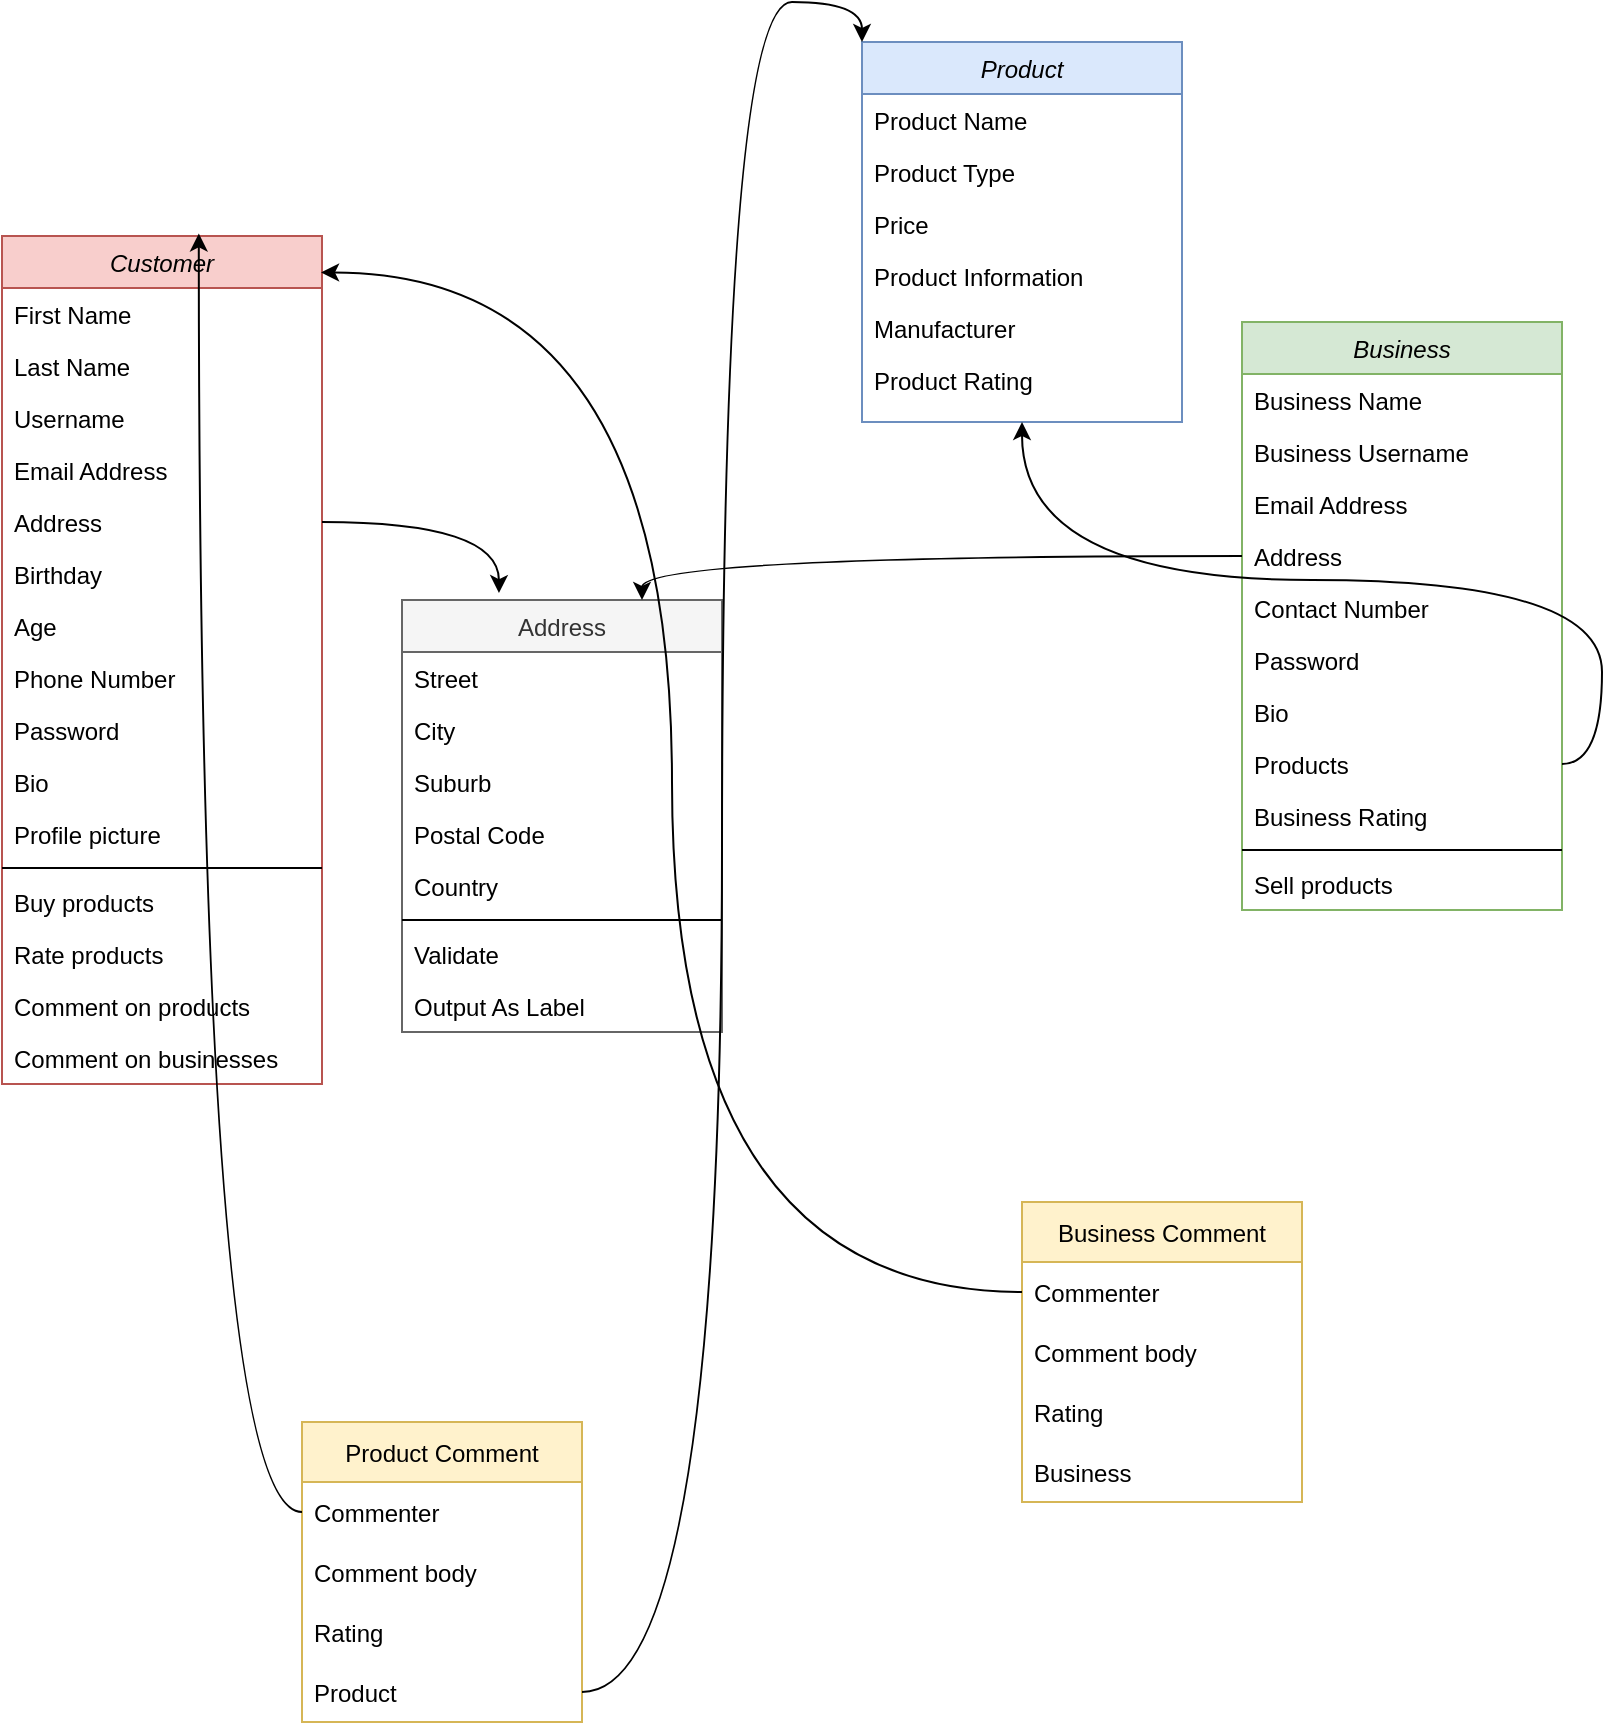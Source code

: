 <mxfile version="16.5.1" type="device"><diagram id="C5RBs43oDa-KdzZeNtuy" name="Page-1"><mxGraphModel dx="830" dy="513" grid="1" gridSize="10" guides="1" tooltips="1" connect="1" arrows="1" fold="1" page="1" pageScale="1" pageWidth="827" pageHeight="1169" math="0" shadow="0"><root><mxCell id="WIyWlLk6GJQsqaUBKTNV-0"/><mxCell id="WIyWlLk6GJQsqaUBKTNV-1" parent="WIyWlLk6GJQsqaUBKTNV-0"/><mxCell id="MUc89TN180fj3ljXWCAl-0" value="Customer" style="swimlane;fontStyle=2;align=center;verticalAlign=top;childLayout=stackLayout;horizontal=1;startSize=26;horizontalStack=0;resizeParent=1;resizeLast=0;collapsible=1;marginBottom=0;rounded=0;shadow=0;strokeWidth=1;fillColor=#f8cecc;strokeColor=#b85450;" parent="WIyWlLk6GJQsqaUBKTNV-1" vertex="1"><mxGeometry x="20" y="187" width="160" height="424" as="geometry"><mxRectangle x="230" y="140" width="160" height="26" as="alternateBounds"/></mxGeometry></mxCell><mxCell id="MUc89TN180fj3ljXWCAl-1" value="First Name" style="text;align=left;verticalAlign=top;spacingLeft=4;spacingRight=4;overflow=hidden;rotatable=0;points=[[0,0.5],[1,0.5]];portConstraint=eastwest;" parent="MUc89TN180fj3ljXWCAl-0" vertex="1"><mxGeometry y="26" width="160" height="26" as="geometry"/></mxCell><mxCell id="MUc89TN180fj3ljXWCAl-2" value="Last Name" style="text;align=left;verticalAlign=top;spacingLeft=4;spacingRight=4;overflow=hidden;rotatable=0;points=[[0,0.5],[1,0.5]];portConstraint=eastwest;rounded=0;shadow=0;html=0;" parent="MUc89TN180fj3ljXWCAl-0" vertex="1"><mxGeometry y="52" width="160" height="26" as="geometry"/></mxCell><mxCell id="MUc89TN180fj3ljXWCAl-21" value="Username" style="text;align=left;verticalAlign=top;spacingLeft=4;spacingRight=4;overflow=hidden;rotatable=0;points=[[0,0.5],[1,0.5]];portConstraint=eastwest;" parent="MUc89TN180fj3ljXWCAl-0" vertex="1"><mxGeometry y="78" width="160" height="26" as="geometry"/></mxCell><mxCell id="MUc89TN180fj3ljXWCAl-3" value="Email Address" style="text;align=left;verticalAlign=top;spacingLeft=4;spacingRight=4;overflow=hidden;rotatable=0;points=[[0,0.5],[1,0.5]];portConstraint=eastwest;rounded=0;shadow=0;html=0;" parent="MUc89TN180fj3ljXWCAl-0" vertex="1"><mxGeometry y="104" width="160" height="26" as="geometry"/></mxCell><mxCell id="MUc89TN180fj3ljXWCAl-36" value="Address" style="text;align=left;verticalAlign=top;spacingLeft=4;spacingRight=4;overflow=hidden;rotatable=0;points=[[0,0.5],[1,0.5]];portConstraint=eastwest;rounded=0;shadow=0;html=0;" parent="MUc89TN180fj3ljXWCAl-0" vertex="1"><mxGeometry y="130" width="160" height="26" as="geometry"/></mxCell><mxCell id="MUc89TN180fj3ljXWCAl-18" value="Birthday" style="text;align=left;verticalAlign=top;spacingLeft=4;spacingRight=4;overflow=hidden;rotatable=0;points=[[0,0.5],[1,0.5]];portConstraint=eastwest;rounded=0;shadow=0;html=0;" parent="MUc89TN180fj3ljXWCAl-0" vertex="1"><mxGeometry y="156" width="160" height="26" as="geometry"/></mxCell><mxCell id="MUc89TN180fj3ljXWCAl-19" value="Age" style="text;align=left;verticalAlign=top;spacingLeft=4;spacingRight=4;overflow=hidden;rotatable=0;points=[[0,0.5],[1,0.5]];portConstraint=eastwest;rounded=0;shadow=0;html=0;" parent="MUc89TN180fj3ljXWCAl-0" vertex="1"><mxGeometry y="182" width="160" height="26" as="geometry"/></mxCell><mxCell id="MUc89TN180fj3ljXWCAl-8" value="Phone Number" style="text;align=left;verticalAlign=top;spacingLeft=4;spacingRight=4;overflow=hidden;rotatable=0;points=[[0,0.5],[1,0.5]];portConstraint=eastwest;rounded=0;shadow=0;html=0;" parent="MUc89TN180fj3ljXWCAl-0" vertex="1"><mxGeometry y="208" width="160" height="26" as="geometry"/></mxCell><mxCell id="MUc89TN180fj3ljXWCAl-9" value="Password" style="text;align=left;verticalAlign=top;spacingLeft=4;spacingRight=4;overflow=hidden;rotatable=0;points=[[0,0.5],[1,0.5]];portConstraint=eastwest;rounded=0;shadow=0;html=0;" parent="MUc89TN180fj3ljXWCAl-0" vertex="1"><mxGeometry y="234" width="160" height="26" as="geometry"/></mxCell><mxCell id="MUc89TN180fj3ljXWCAl-34" value="Bio" style="text;align=left;verticalAlign=top;spacingLeft=4;spacingRight=4;overflow=hidden;rotatable=0;points=[[0,0.5],[1,0.5]];portConstraint=eastwest;rounded=0;shadow=0;html=0;" parent="MUc89TN180fj3ljXWCAl-0" vertex="1"><mxGeometry y="260" width="160" height="26" as="geometry"/></mxCell><mxCell id="cQiAiKJfY5Lns8aHGsxg-24" value="Profile picture" style="text;align=left;verticalAlign=top;spacingLeft=4;spacingRight=4;overflow=hidden;rotatable=0;points=[[0,0.5],[1,0.5]];portConstraint=eastwest;rounded=0;shadow=0;html=0;" vertex="1" parent="MUc89TN180fj3ljXWCAl-0"><mxGeometry y="286" width="160" height="26" as="geometry"/></mxCell><mxCell id="MUc89TN180fj3ljXWCAl-4" value="" style="line;html=1;strokeWidth=1;align=left;verticalAlign=middle;spacingTop=-1;spacingLeft=3;spacingRight=3;rotatable=0;labelPosition=right;points=[];portConstraint=eastwest;" parent="MUc89TN180fj3ljXWCAl-0" vertex="1"><mxGeometry y="312" width="160" height="8" as="geometry"/></mxCell><mxCell id="MUc89TN180fj3ljXWCAl-5" value="Buy products" style="text;align=left;verticalAlign=top;spacingLeft=4;spacingRight=4;overflow=hidden;rotatable=0;points=[[0,0.5],[1,0.5]];portConstraint=eastwest;" parent="MUc89TN180fj3ljXWCAl-0" vertex="1"><mxGeometry y="320" width="160" height="26" as="geometry"/></mxCell><mxCell id="AEhf1OA7F3vd2qkvHGCH-1" value="Rate products" style="text;align=left;verticalAlign=top;spacingLeft=4;spacingRight=4;overflow=hidden;rotatable=0;points=[[0,0.5],[1,0.5]];portConstraint=eastwest;" parent="MUc89TN180fj3ljXWCAl-0" vertex="1"><mxGeometry y="346" width="160" height="26" as="geometry"/></mxCell><mxCell id="cQiAiKJfY5Lns8aHGsxg-0" value="Comment on products" style="text;align=left;verticalAlign=top;spacingLeft=4;spacingRight=4;overflow=hidden;rotatable=0;points=[[0,0.5],[1,0.5]];portConstraint=eastwest;" vertex="1" parent="MUc89TN180fj3ljXWCAl-0"><mxGeometry y="372" width="160" height="26" as="geometry"/></mxCell><mxCell id="cQiAiKJfY5Lns8aHGsxg-1" value="Comment on businesses" style="text;align=left;verticalAlign=top;spacingLeft=4;spacingRight=4;overflow=hidden;rotatable=0;points=[[0,0.5],[1,0.5]];portConstraint=eastwest;" vertex="1" parent="MUc89TN180fj3ljXWCAl-0"><mxGeometry y="398" width="160" height="26" as="geometry"/></mxCell><mxCell id="MUc89TN180fj3ljXWCAl-10" value="Business" style="swimlane;fontStyle=2;align=center;verticalAlign=top;childLayout=stackLayout;horizontal=1;startSize=26;horizontalStack=0;resizeParent=1;resizeLast=0;collapsible=1;marginBottom=0;rounded=0;shadow=0;strokeWidth=1;fillColor=#d5e8d4;strokeColor=#82b366;" parent="WIyWlLk6GJQsqaUBKTNV-1" vertex="1"><mxGeometry x="640" y="230" width="160" height="294" as="geometry"><mxRectangle x="230" y="140" width="160" height="26" as="alternateBounds"/></mxGeometry></mxCell><mxCell id="MUc89TN180fj3ljXWCAl-11" value="Business Name" style="text;align=left;verticalAlign=top;spacingLeft=4;spacingRight=4;overflow=hidden;rotatable=0;points=[[0,0.5],[1,0.5]];portConstraint=eastwest;" parent="MUc89TN180fj3ljXWCAl-10" vertex="1"><mxGeometry y="26" width="160" height="26" as="geometry"/></mxCell><mxCell id="MUc89TN180fj3ljXWCAl-22" value="Business Username" style="text;align=left;verticalAlign=top;spacingLeft=4;spacingRight=4;overflow=hidden;rotatable=0;points=[[0,0.5],[1,0.5]];portConstraint=eastwest;rounded=0;shadow=0;html=0;" parent="MUc89TN180fj3ljXWCAl-10" vertex="1"><mxGeometry y="52" width="160" height="26" as="geometry"/></mxCell><mxCell id="MUc89TN180fj3ljXWCAl-13" value="Email Address" style="text;align=left;verticalAlign=top;spacingLeft=4;spacingRight=4;overflow=hidden;rotatable=0;points=[[0,0.5],[1,0.5]];portConstraint=eastwest;rounded=0;shadow=0;html=0;" parent="MUc89TN180fj3ljXWCAl-10" vertex="1"><mxGeometry y="78" width="160" height="26" as="geometry"/></mxCell><mxCell id="MUc89TN180fj3ljXWCAl-47" value="Address" style="text;align=left;verticalAlign=top;spacingLeft=4;spacingRight=4;overflow=hidden;rotatable=0;points=[[0,0.5],[1,0.5]];portConstraint=eastwest;rounded=0;shadow=0;html=0;" parent="MUc89TN180fj3ljXWCAl-10" vertex="1"><mxGeometry y="104" width="160" height="26" as="geometry"/></mxCell><mxCell id="MUc89TN180fj3ljXWCAl-14" value="Contact Number" style="text;align=left;verticalAlign=top;spacingLeft=4;spacingRight=4;overflow=hidden;rotatable=0;points=[[0,0.5],[1,0.5]];portConstraint=eastwest;rounded=0;shadow=0;html=0;" parent="MUc89TN180fj3ljXWCAl-10" vertex="1"><mxGeometry y="130" width="160" height="26" as="geometry"/></mxCell><mxCell id="MUc89TN180fj3ljXWCAl-20" value="Password" style="text;align=left;verticalAlign=top;spacingLeft=4;spacingRight=4;overflow=hidden;rotatable=0;points=[[0,0.5],[1,0.5]];portConstraint=eastwest;rounded=0;shadow=0;html=0;" parent="MUc89TN180fj3ljXWCAl-10" vertex="1"><mxGeometry y="156" width="160" height="26" as="geometry"/></mxCell><mxCell id="MUc89TN180fj3ljXWCAl-15" value="Bio" style="text;align=left;verticalAlign=top;spacingLeft=4;spacingRight=4;overflow=hidden;rotatable=0;points=[[0,0.5],[1,0.5]];portConstraint=eastwest;rounded=0;shadow=0;html=0;" parent="MUc89TN180fj3ljXWCAl-10" vertex="1"><mxGeometry y="182" width="160" height="26" as="geometry"/></mxCell><mxCell id="MUc89TN180fj3ljXWCAl-35" value="Products" style="text;align=left;verticalAlign=top;spacingLeft=4;spacingRight=4;overflow=hidden;rotatable=0;points=[[0,0.5],[1,0.5]];portConstraint=eastwest;rounded=0;shadow=0;html=0;" parent="MUc89TN180fj3ljXWCAl-10" vertex="1"><mxGeometry y="208" width="160" height="26" as="geometry"/></mxCell><mxCell id="AEhf1OA7F3vd2qkvHGCH-2" value="Business Rating" style="text;align=left;verticalAlign=top;spacingLeft=4;spacingRight=4;overflow=hidden;rotatable=0;points=[[0,0.5],[1,0.5]];portConstraint=eastwest;rounded=0;shadow=0;html=0;" parent="MUc89TN180fj3ljXWCAl-10" vertex="1"><mxGeometry y="234" width="160" height="26" as="geometry"/></mxCell><mxCell id="MUc89TN180fj3ljXWCAl-16" value="" style="line;html=1;strokeWidth=1;align=left;verticalAlign=middle;spacingTop=-1;spacingLeft=3;spacingRight=3;rotatable=0;labelPosition=right;points=[];portConstraint=eastwest;" parent="MUc89TN180fj3ljXWCAl-10" vertex="1"><mxGeometry y="260" width="160" height="8" as="geometry"/></mxCell><mxCell id="MUc89TN180fj3ljXWCAl-17" value="Sell products" style="text;align=left;verticalAlign=top;spacingLeft=4;spacingRight=4;overflow=hidden;rotatable=0;points=[[0,0.5],[1,0.5]];portConstraint=eastwest;" parent="MUc89TN180fj3ljXWCAl-10" vertex="1"><mxGeometry y="268" width="160" height="26" as="geometry"/></mxCell><mxCell id="MUc89TN180fj3ljXWCAl-24" value="Product" style="swimlane;fontStyle=2;align=center;verticalAlign=top;childLayout=stackLayout;horizontal=1;startSize=26;horizontalStack=0;resizeParent=1;resizeLast=0;collapsible=1;marginBottom=0;rounded=0;shadow=0;strokeWidth=1;fillColor=#dae8fc;strokeColor=#6c8ebf;" parent="WIyWlLk6GJQsqaUBKTNV-1" vertex="1"><mxGeometry x="450" y="90" width="160" height="190" as="geometry"><mxRectangle x="230" y="140" width="160" height="26" as="alternateBounds"/></mxGeometry></mxCell><mxCell id="MUc89TN180fj3ljXWCAl-25" value="Product Name" style="text;align=left;verticalAlign=top;spacingLeft=4;spacingRight=4;overflow=hidden;rotatable=0;points=[[0,0.5],[1,0.5]];portConstraint=eastwest;" parent="MUc89TN180fj3ljXWCAl-24" vertex="1"><mxGeometry y="26" width="160" height="26" as="geometry"/></mxCell><mxCell id="MUc89TN180fj3ljXWCAl-26" value="Product Type" style="text;align=left;verticalAlign=top;spacingLeft=4;spacingRight=4;overflow=hidden;rotatable=0;points=[[0,0.5],[1,0.5]];portConstraint=eastwest;rounded=0;shadow=0;html=0;" parent="MUc89TN180fj3ljXWCAl-24" vertex="1"><mxGeometry y="52" width="160" height="26" as="geometry"/></mxCell><mxCell id="MUc89TN180fj3ljXWCAl-27" value="Price" style="text;align=left;verticalAlign=top;spacingLeft=4;spacingRight=4;overflow=hidden;rotatable=0;points=[[0,0.5],[1,0.5]];portConstraint=eastwest;rounded=0;shadow=0;html=0;" parent="MUc89TN180fj3ljXWCAl-24" vertex="1"><mxGeometry y="78" width="160" height="26" as="geometry"/></mxCell><mxCell id="MUc89TN180fj3ljXWCAl-28" value="Product Information" style="text;align=left;verticalAlign=top;spacingLeft=4;spacingRight=4;overflow=hidden;rotatable=0;points=[[0,0.5],[1,0.5]];portConstraint=eastwest;rounded=0;shadow=0;html=0;" parent="MUc89TN180fj3ljXWCAl-24" vertex="1"><mxGeometry y="104" width="160" height="26" as="geometry"/></mxCell><mxCell id="MUc89TN180fj3ljXWCAl-29" value="Manufacturer" style="text;align=left;verticalAlign=top;spacingLeft=4;spacingRight=4;overflow=hidden;rotatable=0;points=[[0,0.5],[1,0.5]];portConstraint=eastwest;rounded=0;shadow=0;html=0;" parent="MUc89TN180fj3ljXWCAl-24" vertex="1"><mxGeometry y="130" width="160" height="26" as="geometry"/></mxCell><mxCell id="AEhf1OA7F3vd2qkvHGCH-0" value="Product Rating" style="text;align=left;verticalAlign=top;spacingLeft=4;spacingRight=4;overflow=hidden;rotatable=0;points=[[0,0.5],[1,0.5]];portConstraint=eastwest;rounded=0;shadow=0;html=0;" parent="MUc89TN180fj3ljXWCAl-24" vertex="1"><mxGeometry y="156" width="160" height="26" as="geometry"/></mxCell><mxCell id="MUc89TN180fj3ljXWCAl-37" value="Address" style="swimlane;fontStyle=0;align=center;verticalAlign=top;childLayout=stackLayout;horizontal=1;startSize=26;horizontalStack=0;resizeParent=1;resizeLast=0;collapsible=1;marginBottom=0;rounded=0;shadow=0;strokeWidth=1;fillColor=#f5f5f5;fontColor=#333333;strokeColor=#666666;" parent="WIyWlLk6GJQsqaUBKTNV-1" vertex="1"><mxGeometry x="220" y="369" width="160" height="216" as="geometry"><mxRectangle x="550" y="140" width="160" height="26" as="alternateBounds"/></mxGeometry></mxCell><mxCell id="MUc89TN180fj3ljXWCAl-38" value="Street" style="text;align=left;verticalAlign=top;spacingLeft=4;spacingRight=4;overflow=hidden;rotatable=0;points=[[0,0.5],[1,0.5]];portConstraint=eastwest;" parent="MUc89TN180fj3ljXWCAl-37" vertex="1"><mxGeometry y="26" width="160" height="26" as="geometry"/></mxCell><mxCell id="MUc89TN180fj3ljXWCAl-39" value="City" style="text;align=left;verticalAlign=top;spacingLeft=4;spacingRight=4;overflow=hidden;rotatable=0;points=[[0,0.5],[1,0.5]];portConstraint=eastwest;rounded=0;shadow=0;html=0;" parent="MUc89TN180fj3ljXWCAl-37" vertex="1"><mxGeometry y="52" width="160" height="26" as="geometry"/></mxCell><mxCell id="MUc89TN180fj3ljXWCAl-40" value="Suburb" style="text;align=left;verticalAlign=top;spacingLeft=4;spacingRight=4;overflow=hidden;rotatable=0;points=[[0,0.5],[1,0.5]];portConstraint=eastwest;rounded=0;shadow=0;html=0;" parent="MUc89TN180fj3ljXWCAl-37" vertex="1"><mxGeometry y="78" width="160" height="26" as="geometry"/></mxCell><mxCell id="MUc89TN180fj3ljXWCAl-41" value="Postal Code" style="text;align=left;verticalAlign=top;spacingLeft=4;spacingRight=4;overflow=hidden;rotatable=0;points=[[0,0.5],[1,0.5]];portConstraint=eastwest;rounded=0;shadow=0;html=0;" parent="MUc89TN180fj3ljXWCAl-37" vertex="1"><mxGeometry y="104" width="160" height="26" as="geometry"/></mxCell><mxCell id="MUc89TN180fj3ljXWCAl-42" value="Country" style="text;align=left;verticalAlign=top;spacingLeft=4;spacingRight=4;overflow=hidden;rotatable=0;points=[[0,0.5],[1,0.5]];portConstraint=eastwest;rounded=0;shadow=0;html=0;" parent="MUc89TN180fj3ljXWCAl-37" vertex="1"><mxGeometry y="130" width="160" height="26" as="geometry"/></mxCell><mxCell id="MUc89TN180fj3ljXWCAl-43" value="" style="line;html=1;strokeWidth=1;align=left;verticalAlign=middle;spacingTop=-1;spacingLeft=3;spacingRight=3;rotatable=0;labelPosition=right;points=[];portConstraint=eastwest;" parent="MUc89TN180fj3ljXWCAl-37" vertex="1"><mxGeometry y="156" width="160" height="8" as="geometry"/></mxCell><mxCell id="MUc89TN180fj3ljXWCAl-44" value="Validate" style="text;align=left;verticalAlign=top;spacingLeft=4;spacingRight=4;overflow=hidden;rotatable=0;points=[[0,0.5],[1,0.5]];portConstraint=eastwest;" parent="MUc89TN180fj3ljXWCAl-37" vertex="1"><mxGeometry y="164" width="160" height="26" as="geometry"/></mxCell><mxCell id="MUc89TN180fj3ljXWCAl-45" value="Output As Label" style="text;align=left;verticalAlign=top;spacingLeft=4;spacingRight=4;overflow=hidden;rotatable=0;points=[[0,0.5],[1,0.5]];portConstraint=eastwest;" parent="MUc89TN180fj3ljXWCAl-37" vertex="1"><mxGeometry y="190" width="160" height="26" as="geometry"/></mxCell><mxCell id="MUc89TN180fj3ljXWCAl-46" style="edgeStyle=orthogonalEdgeStyle;rounded=0;orthogonalLoop=1;jettySize=auto;html=1;exitX=1;exitY=0.5;exitDx=0;exitDy=0;entryX=0.303;entryY=-0.016;entryDx=0;entryDy=0;entryPerimeter=0;curved=1;" parent="WIyWlLk6GJQsqaUBKTNV-1" source="MUc89TN180fj3ljXWCAl-36" target="MUc89TN180fj3ljXWCAl-37" edge="1"><mxGeometry relative="1" as="geometry"/></mxCell><mxCell id="MUc89TN180fj3ljXWCAl-49" style="edgeStyle=orthogonalEdgeStyle;rounded=0;orthogonalLoop=1;jettySize=auto;html=1;exitX=0;exitY=0.5;exitDx=0;exitDy=0;entryX=0.75;entryY=0;entryDx=0;entryDy=0;curved=1;" parent="WIyWlLk6GJQsqaUBKTNV-1" source="MUc89TN180fj3ljXWCAl-47" target="MUc89TN180fj3ljXWCAl-37" edge="1"><mxGeometry relative="1" as="geometry"><mxPoint x="350" y="420" as="targetPoint"/></mxGeometry></mxCell><mxCell id="MUc89TN180fj3ljXWCAl-50" style="edgeStyle=orthogonalEdgeStyle;rounded=0;orthogonalLoop=1;jettySize=auto;html=1;exitX=1;exitY=0.5;exitDx=0;exitDy=0;curved=1;" parent="WIyWlLk6GJQsqaUBKTNV-1" source="MUc89TN180fj3ljXWCAl-35" target="MUc89TN180fj3ljXWCAl-24" edge="1"><mxGeometry relative="1" as="geometry"/></mxCell><mxCell id="cQiAiKJfY5Lns8aHGsxg-2" value="Product Comment" style="swimlane;fontStyle=0;childLayout=stackLayout;horizontal=1;startSize=30;horizontalStack=0;resizeParent=1;resizeParentMax=0;resizeLast=0;collapsible=1;marginBottom=0;fillColor=#fff2cc;strokeColor=#d6b656;" vertex="1" parent="WIyWlLk6GJQsqaUBKTNV-1"><mxGeometry x="170" y="780" width="140" height="150" as="geometry"/></mxCell><mxCell id="cQiAiKJfY5Lns8aHGsxg-3" value="Commenter" style="text;strokeColor=none;fillColor=none;align=left;verticalAlign=middle;spacingLeft=4;spacingRight=4;overflow=hidden;points=[[0,0.5],[1,0.5]];portConstraint=eastwest;rotatable=0;" vertex="1" parent="cQiAiKJfY5Lns8aHGsxg-2"><mxGeometry y="30" width="140" height="30" as="geometry"/></mxCell><mxCell id="cQiAiKJfY5Lns8aHGsxg-4" value="Comment body" style="text;strokeColor=none;fillColor=none;align=left;verticalAlign=middle;spacingLeft=4;spacingRight=4;overflow=hidden;points=[[0,0.5],[1,0.5]];portConstraint=eastwest;rotatable=0;" vertex="1" parent="cQiAiKJfY5Lns8aHGsxg-2"><mxGeometry y="60" width="140" height="30" as="geometry"/></mxCell><mxCell id="cQiAiKJfY5Lns8aHGsxg-5" value="Rating" style="text;strokeColor=none;fillColor=none;align=left;verticalAlign=middle;spacingLeft=4;spacingRight=4;overflow=hidden;points=[[0,0.5],[1,0.5]];portConstraint=eastwest;rotatable=0;" vertex="1" parent="cQiAiKJfY5Lns8aHGsxg-2"><mxGeometry y="90" width="140" height="30" as="geometry"/></mxCell><mxCell id="cQiAiKJfY5Lns8aHGsxg-10" value="Product" style="text;strokeColor=none;fillColor=none;align=left;verticalAlign=middle;spacingLeft=4;spacingRight=4;overflow=hidden;points=[[0,0.5],[1,0.5]];portConstraint=eastwest;rotatable=0;" vertex="1" parent="cQiAiKJfY5Lns8aHGsxg-2"><mxGeometry y="120" width="140" height="30" as="geometry"/></mxCell><mxCell id="cQiAiKJfY5Lns8aHGsxg-11" style="rounded=0;orthogonalLoop=1;jettySize=auto;html=1;exitX=0;exitY=0.5;exitDx=0;exitDy=0;entryX=0.615;entryY=-0.003;entryDx=0;entryDy=0;entryPerimeter=0;edgeStyle=orthogonalEdgeStyle;curved=1;" edge="1" parent="WIyWlLk6GJQsqaUBKTNV-1" source="cQiAiKJfY5Lns8aHGsxg-3" target="MUc89TN180fj3ljXWCAl-0"><mxGeometry relative="1" as="geometry"/></mxCell><mxCell id="cQiAiKJfY5Lns8aHGsxg-13" style="edgeStyle=orthogonalEdgeStyle;curved=1;rounded=0;orthogonalLoop=1;jettySize=auto;html=1;exitX=1;exitY=0.5;exitDx=0;exitDy=0;entryX=0;entryY=0;entryDx=0;entryDy=0;" edge="1" parent="WIyWlLk6GJQsqaUBKTNV-1" source="cQiAiKJfY5Lns8aHGsxg-10" target="MUc89TN180fj3ljXWCAl-24"><mxGeometry relative="1" as="geometry"/></mxCell><mxCell id="cQiAiKJfY5Lns8aHGsxg-18" value="Business Comment" style="swimlane;fontStyle=0;childLayout=stackLayout;horizontal=1;startSize=30;horizontalStack=0;resizeParent=1;resizeParentMax=0;resizeLast=0;collapsible=1;marginBottom=0;fillColor=#fff2cc;strokeColor=#d6b656;" vertex="1" parent="WIyWlLk6GJQsqaUBKTNV-1"><mxGeometry x="530" y="670" width="140" height="150" as="geometry"/></mxCell><mxCell id="cQiAiKJfY5Lns8aHGsxg-19" value="Commenter" style="text;strokeColor=none;fillColor=none;align=left;verticalAlign=middle;spacingLeft=4;spacingRight=4;overflow=hidden;points=[[0,0.5],[1,0.5]];portConstraint=eastwest;rotatable=0;" vertex="1" parent="cQiAiKJfY5Lns8aHGsxg-18"><mxGeometry y="30" width="140" height="30" as="geometry"/></mxCell><mxCell id="cQiAiKJfY5Lns8aHGsxg-20" value="Comment body" style="text;strokeColor=none;fillColor=none;align=left;verticalAlign=middle;spacingLeft=4;spacingRight=4;overflow=hidden;points=[[0,0.5],[1,0.5]];portConstraint=eastwest;rotatable=0;" vertex="1" parent="cQiAiKJfY5Lns8aHGsxg-18"><mxGeometry y="60" width="140" height="30" as="geometry"/></mxCell><mxCell id="cQiAiKJfY5Lns8aHGsxg-21" value="Rating" style="text;strokeColor=none;fillColor=none;align=left;verticalAlign=middle;spacingLeft=4;spacingRight=4;overflow=hidden;points=[[0,0.5],[1,0.5]];portConstraint=eastwest;rotatable=0;" vertex="1" parent="cQiAiKJfY5Lns8aHGsxg-18"><mxGeometry y="90" width="140" height="30" as="geometry"/></mxCell><mxCell id="cQiAiKJfY5Lns8aHGsxg-22" value="Business" style="text;strokeColor=none;fillColor=none;align=left;verticalAlign=middle;spacingLeft=4;spacingRight=4;overflow=hidden;points=[[0,0.5],[1,0.5]];portConstraint=eastwest;rotatable=0;" vertex="1" parent="cQiAiKJfY5Lns8aHGsxg-18"><mxGeometry y="120" width="140" height="30" as="geometry"/></mxCell><mxCell id="cQiAiKJfY5Lns8aHGsxg-23" style="edgeStyle=orthogonalEdgeStyle;curved=1;rounded=0;orthogonalLoop=1;jettySize=auto;html=1;exitX=0;exitY=0.5;exitDx=0;exitDy=0;entryX=0.997;entryY=0.043;entryDx=0;entryDy=0;entryPerimeter=0;" edge="1" parent="WIyWlLk6GJQsqaUBKTNV-1" source="cQiAiKJfY5Lns8aHGsxg-19" target="MUc89TN180fj3ljXWCAl-0"><mxGeometry relative="1" as="geometry"/></mxCell></root></mxGraphModel></diagram></mxfile>